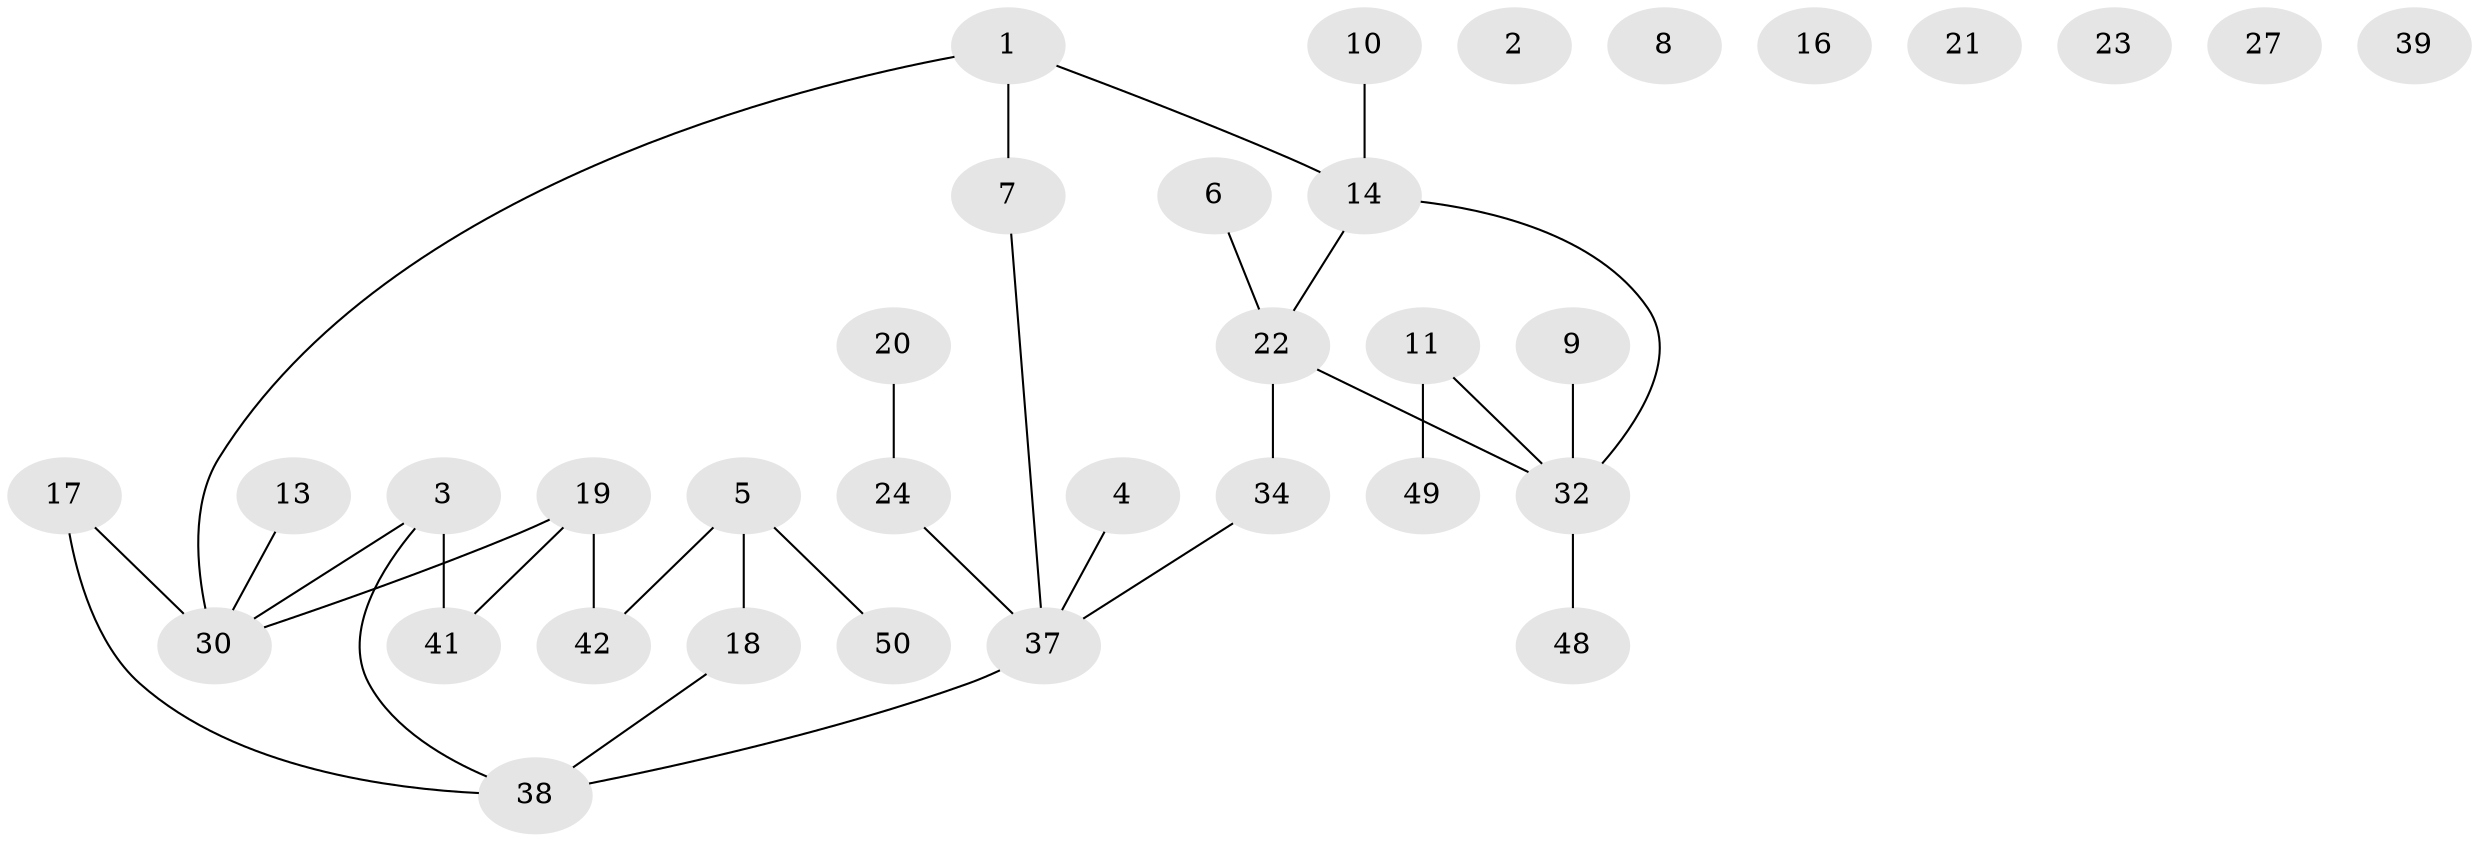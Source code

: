 // original degree distribution, {2: 0.35294117647058826, 0: 0.11764705882352941, 4: 0.058823529411764705, 1: 0.27450980392156865, 3: 0.13725490196078433, 5: 0.058823529411764705}
// Generated by graph-tools (version 1.1) at 2025/41/03/06/25 10:41:20]
// undirected, 34 vertices, 32 edges
graph export_dot {
graph [start="1"]
  node [color=gray90,style=filled];
  1 [super="+43"];
  2;
  3 [super="+15"];
  4 [super="+26"];
  5 [super="+12"];
  6;
  7;
  8;
  9;
  10 [super="+40"];
  11 [super="+31"];
  13;
  14;
  16;
  17 [super="+44"];
  18 [super="+29"];
  19 [super="+33"];
  20;
  21;
  22 [super="+28"];
  23 [super="+45"];
  24 [super="+25"];
  27;
  30 [super="+35"];
  32 [super="+36"];
  34 [super="+51"];
  37 [super="+47"];
  38 [super="+46"];
  39;
  41;
  42;
  48;
  49;
  50;
  1 -- 14;
  1 -- 30;
  1 -- 7;
  3 -- 30;
  3 -- 41;
  3 -- 38;
  4 -- 37;
  5 -- 42;
  5 -- 50;
  5 -- 18;
  6 -- 22;
  7 -- 37;
  9 -- 32;
  10 -- 14;
  11 -- 49;
  11 -- 32;
  13 -- 30;
  14 -- 32;
  14 -- 22;
  17 -- 38;
  17 -- 30;
  18 -- 38;
  19 -- 30;
  19 -- 41;
  19 -- 42;
  20 -- 24;
  22 -- 34;
  22 -- 32;
  24 -- 37;
  32 -- 48;
  34 -- 37;
  37 -- 38;
}
